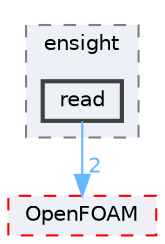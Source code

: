 digraph "src/fileFormats/ensight/read"
{
 // LATEX_PDF_SIZE
  bgcolor="transparent";
  edge [fontname=Helvetica,fontsize=10,labelfontname=Helvetica,labelfontsize=10];
  node [fontname=Helvetica,fontsize=10,shape=box,height=0.2,width=0.4];
  compound=true
  subgraph clusterdir_96586e5e3382cdca7ec33a231393ed79 {
    graph [ bgcolor="#edf0f7", pencolor="grey50", label="ensight", fontname=Helvetica,fontsize=10 style="filled,dashed", URL="dir_96586e5e3382cdca7ec33a231393ed79.html",tooltip=""]
  dir_b3d947633efd8faf05f83559cca4d743 [label="read", fillcolor="#edf0f7", color="grey25", style="filled,bold", URL="dir_b3d947633efd8faf05f83559cca4d743.html",tooltip=""];
  }
  dir_c5473ff19b20e6ec4dfe5c310b3778a8 [label="OpenFOAM", fillcolor="#edf0f7", color="red", style="filled,dashed", URL="dir_c5473ff19b20e6ec4dfe5c310b3778a8.html",tooltip=""];
  dir_b3d947633efd8faf05f83559cca4d743->dir_c5473ff19b20e6ec4dfe5c310b3778a8 [headlabel="2", labeldistance=1.5 headhref="dir_003246_002695.html" href="dir_003246_002695.html" color="steelblue1" fontcolor="steelblue1"];
}
